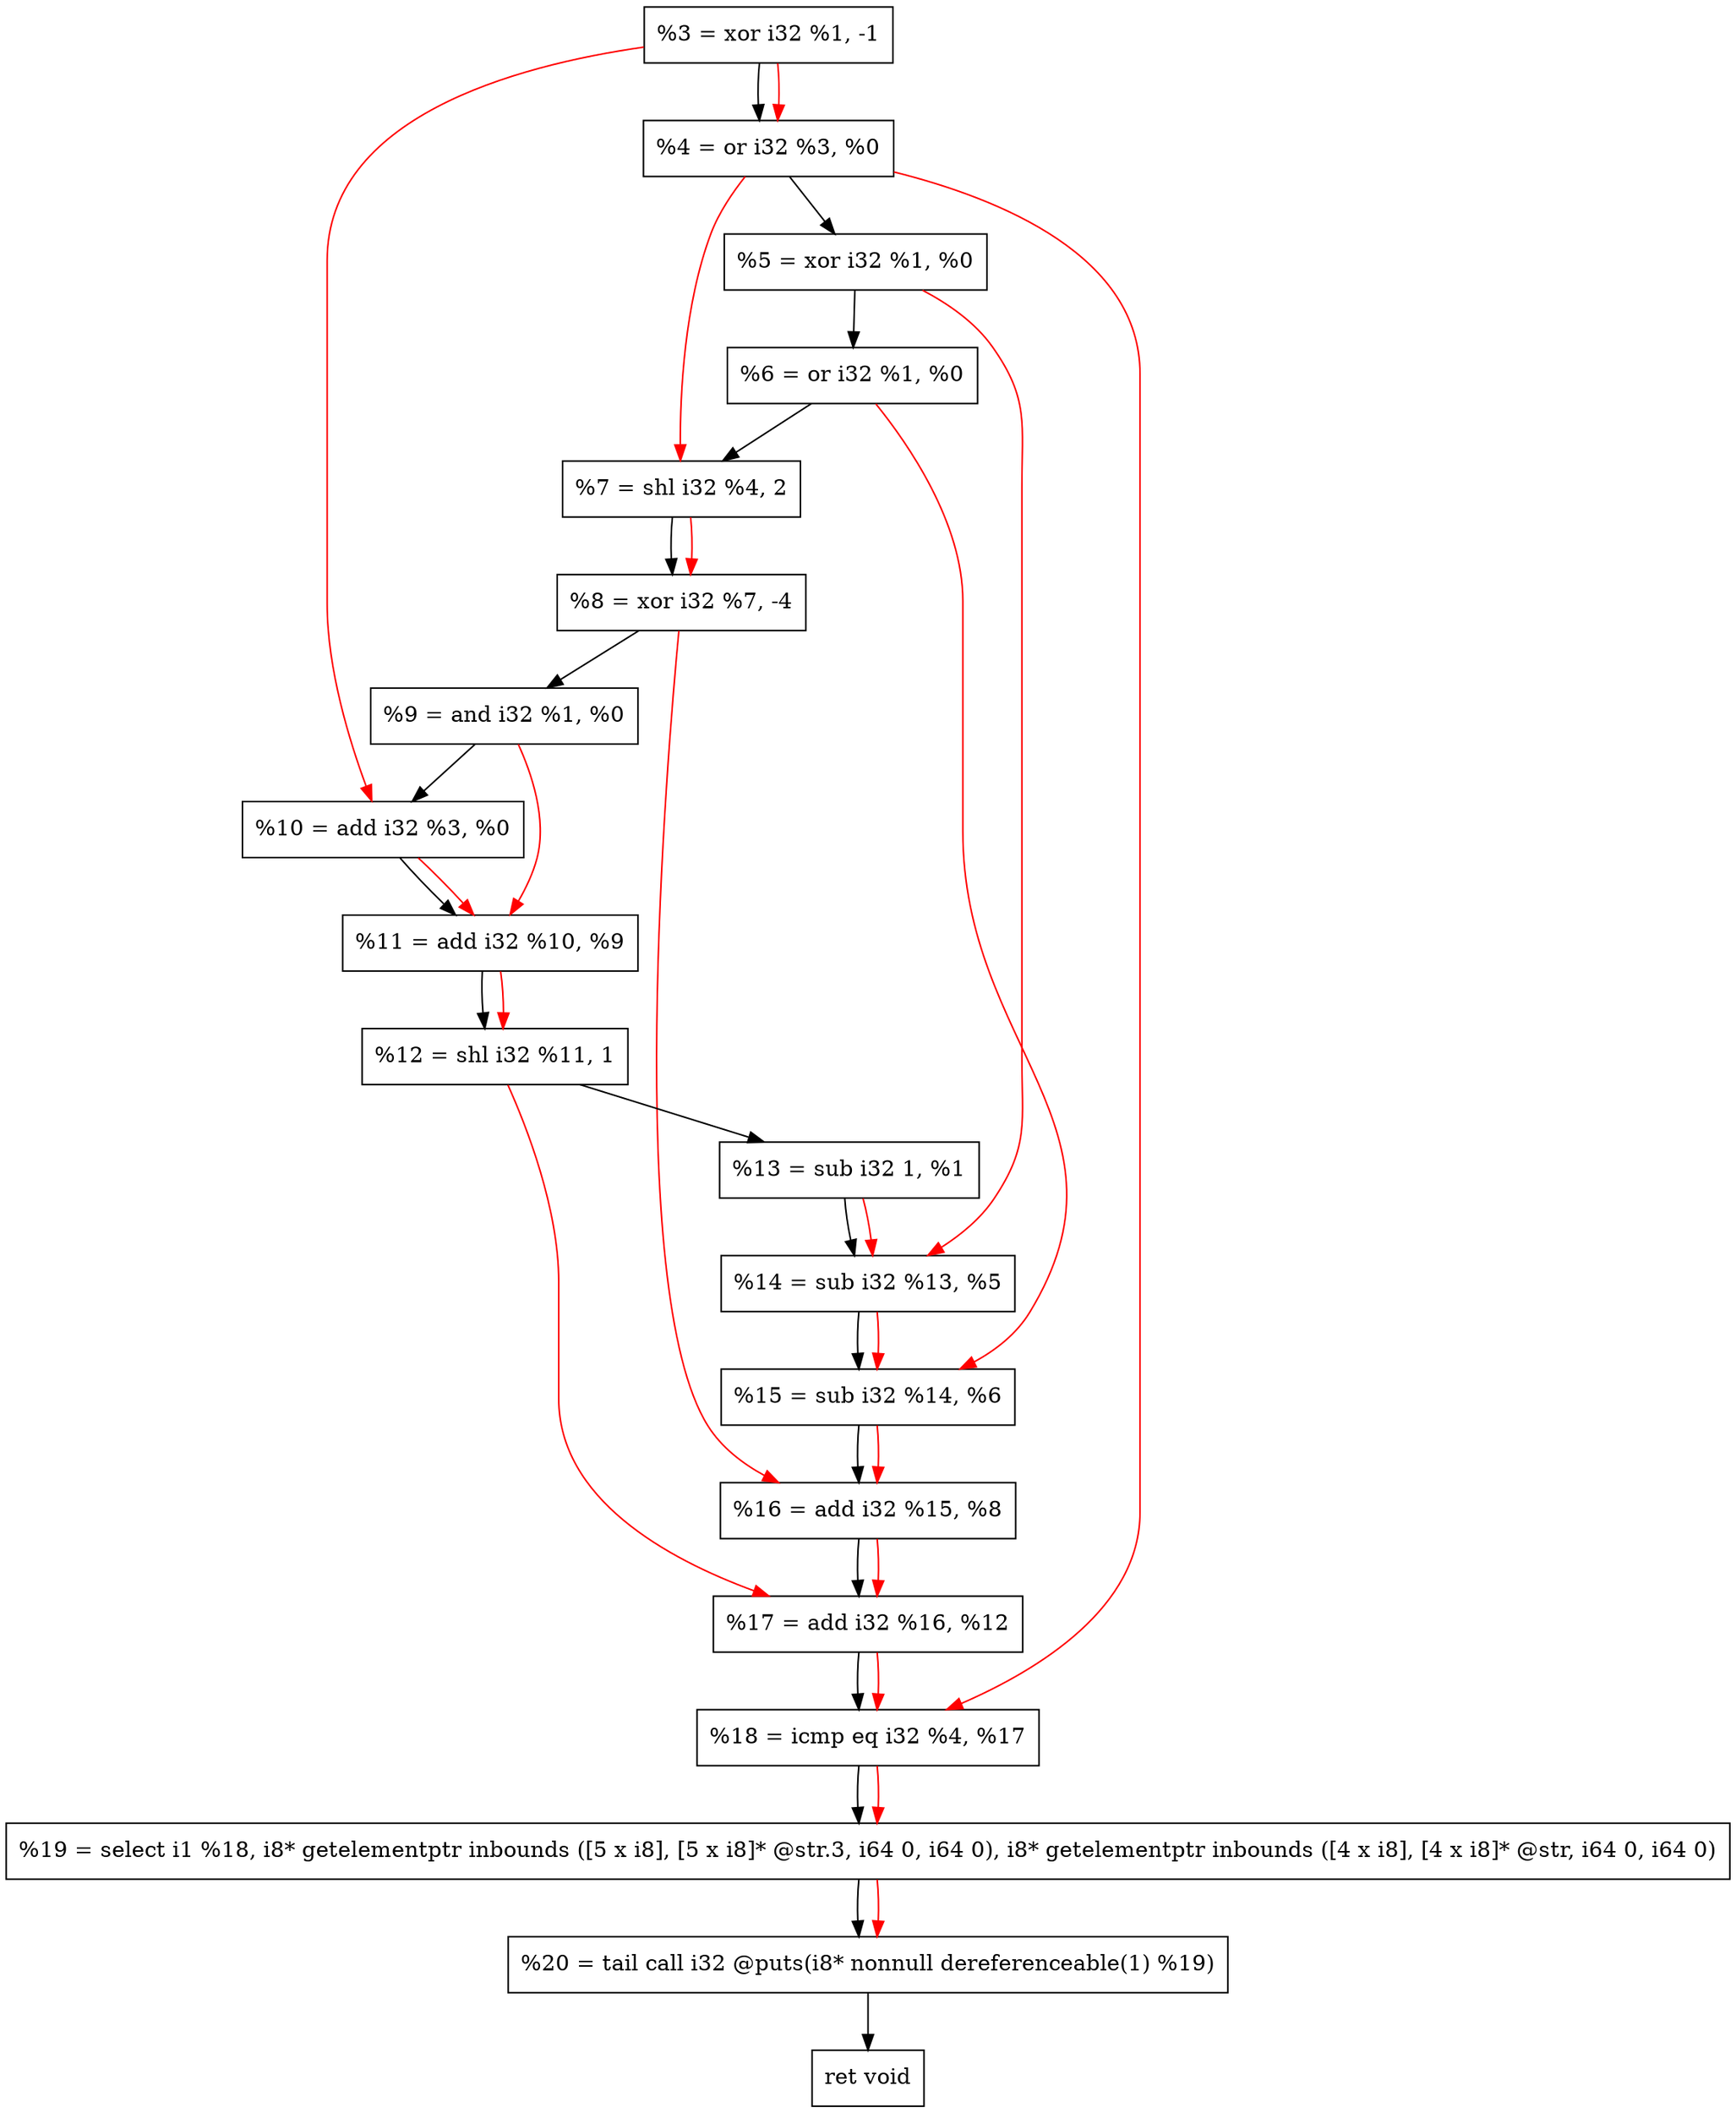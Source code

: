 digraph "DFG for'crackme' function" {
	Node0x942a00[shape=record, label="  %3 = xor i32 %1, -1"];
	Node0x942a70[shape=record, label="  %4 = or i32 %3, %0"];
	Node0x942b30[shape=record, label="  %5 = xor i32 %1, %0"];
	Node0x942ba0[shape=record, label="  %6 = or i32 %1, %0"];
	Node0x942c10[shape=record, label="  %7 = shl i32 %4, 2"];
	Node0x942cb0[shape=record, label="  %8 = xor i32 %7, -4"];
	Node0x942d20[shape=record, label="  %9 = and i32 %1, %0"];
	Node0x942d90[shape=record, label="  %10 = add i32 %3, %0"];
	Node0x942e00[shape=record, label="  %11 = add i32 %10, %9"];
	Node0x942ea0[shape=record, label="  %12 = shl i32 %11, 1"];
	Node0x942f10[shape=record, label="  %13 = sub i32 1, %1"];
	Node0x942f80[shape=record, label="  %14 = sub i32 %13, %5"];
	Node0x942ff0[shape=record, label="  %15 = sub i32 %14, %6"];
	Node0x943060[shape=record, label="  %16 = add i32 %15, %8"];
	Node0x9430d0[shape=record, label="  %17 = add i32 %16, %12"];
	Node0x943140[shape=record, label="  %18 = icmp eq i32 %4, %17"];
	Node0x8e3268[shape=record, label="  %19 = select i1 %18, i8* getelementptr inbounds ([5 x i8], [5 x i8]* @str.3, i64 0, i64 0), i8* getelementptr inbounds ([4 x i8], [4 x i8]* @str, i64 0, i64 0)"];
	Node0x9435e0[shape=record, label="  %20 = tail call i32 @puts(i8* nonnull dereferenceable(1) %19)"];
	Node0x943630[shape=record, label="  ret void"];
	Node0x942a00 -> Node0x942a70;
	Node0x942a70 -> Node0x942b30;
	Node0x942b30 -> Node0x942ba0;
	Node0x942ba0 -> Node0x942c10;
	Node0x942c10 -> Node0x942cb0;
	Node0x942cb0 -> Node0x942d20;
	Node0x942d20 -> Node0x942d90;
	Node0x942d90 -> Node0x942e00;
	Node0x942e00 -> Node0x942ea0;
	Node0x942ea0 -> Node0x942f10;
	Node0x942f10 -> Node0x942f80;
	Node0x942f80 -> Node0x942ff0;
	Node0x942ff0 -> Node0x943060;
	Node0x943060 -> Node0x9430d0;
	Node0x9430d0 -> Node0x943140;
	Node0x943140 -> Node0x8e3268;
	Node0x8e3268 -> Node0x9435e0;
	Node0x9435e0 -> Node0x943630;
edge [color=red]
	Node0x942a00 -> Node0x942a70;
	Node0x942a70 -> Node0x942c10;
	Node0x942c10 -> Node0x942cb0;
	Node0x942a00 -> Node0x942d90;
	Node0x942d90 -> Node0x942e00;
	Node0x942d20 -> Node0x942e00;
	Node0x942e00 -> Node0x942ea0;
	Node0x942f10 -> Node0x942f80;
	Node0x942b30 -> Node0x942f80;
	Node0x942f80 -> Node0x942ff0;
	Node0x942ba0 -> Node0x942ff0;
	Node0x942ff0 -> Node0x943060;
	Node0x942cb0 -> Node0x943060;
	Node0x943060 -> Node0x9430d0;
	Node0x942ea0 -> Node0x9430d0;
	Node0x942a70 -> Node0x943140;
	Node0x9430d0 -> Node0x943140;
	Node0x943140 -> Node0x8e3268;
	Node0x8e3268 -> Node0x9435e0;
}
